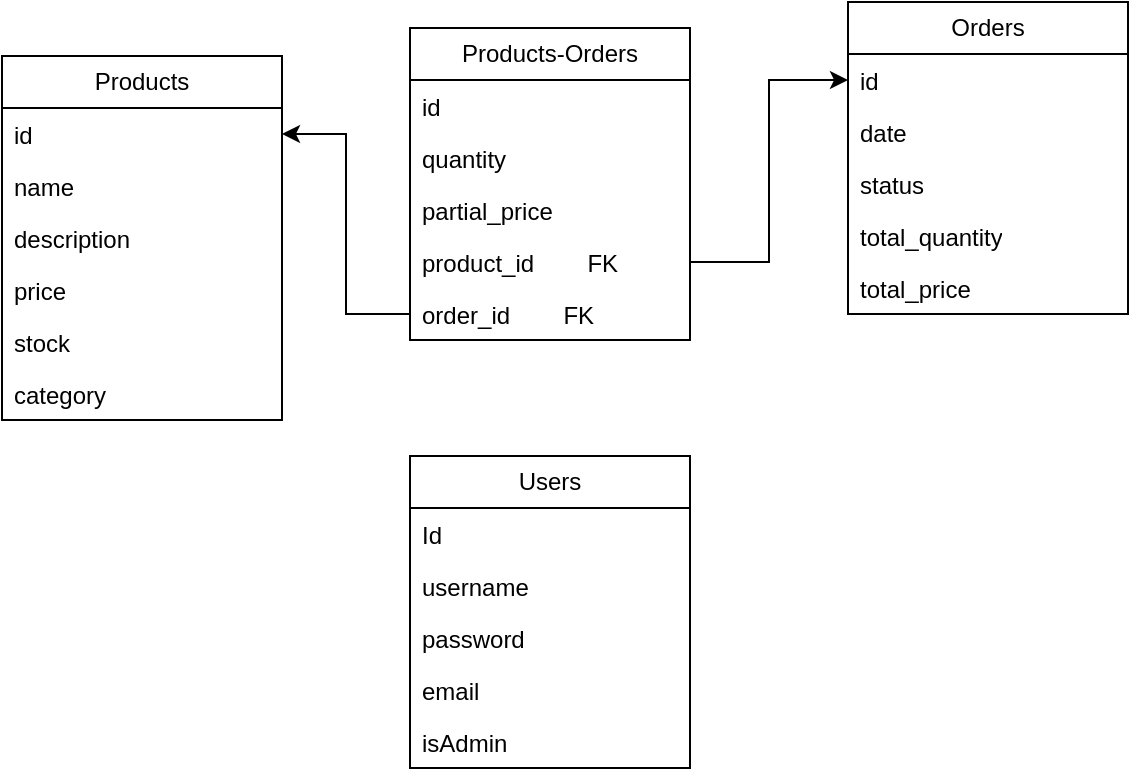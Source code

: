 <mxfile version="25.0.1">
  <diagram id="C5RBs43oDa-KdzZeNtuy" name="Page-1">
    <mxGraphModel dx="989" dy="514" grid="0" gridSize="10" guides="1" tooltips="1" connect="1" arrows="1" fold="1" page="1" pageScale="1" pageWidth="827" pageHeight="1169" math="0" shadow="0">
      <root>
        <mxCell id="WIyWlLk6GJQsqaUBKTNV-0" />
        <mxCell id="WIyWlLk6GJQsqaUBKTNV-1" parent="WIyWlLk6GJQsqaUBKTNV-0" />
        <mxCell id="xVNcIxOCZzUWdy_-u3Nu-0" value="Products" style="swimlane;fontStyle=0;childLayout=stackLayout;horizontal=1;startSize=26;fillColor=none;horizontalStack=0;resizeParent=1;resizeParentMax=0;resizeLast=0;collapsible=1;marginBottom=0;whiteSpace=wrap;html=1;" vertex="1" parent="WIyWlLk6GJQsqaUBKTNV-1">
          <mxGeometry x="94" y="179" width="140" height="182" as="geometry" />
        </mxCell>
        <mxCell id="xVNcIxOCZzUWdy_-u3Nu-1" value="id" style="text;strokeColor=none;fillColor=none;align=left;verticalAlign=top;spacingLeft=4;spacingRight=4;overflow=hidden;rotatable=0;points=[[0,0.5],[1,0.5]];portConstraint=eastwest;whiteSpace=wrap;html=1;" vertex="1" parent="xVNcIxOCZzUWdy_-u3Nu-0">
          <mxGeometry y="26" width="140" height="26" as="geometry" />
        </mxCell>
        <mxCell id="xVNcIxOCZzUWdy_-u3Nu-2" value="name" style="text;strokeColor=none;fillColor=none;align=left;verticalAlign=top;spacingLeft=4;spacingRight=4;overflow=hidden;rotatable=0;points=[[0,0.5],[1,0.5]];portConstraint=eastwest;whiteSpace=wrap;html=1;" vertex="1" parent="xVNcIxOCZzUWdy_-u3Nu-0">
          <mxGeometry y="52" width="140" height="26" as="geometry" />
        </mxCell>
        <mxCell id="xVNcIxOCZzUWdy_-u3Nu-3" value="description&lt;div&gt;&lt;br&gt;&lt;/div&gt;" style="text;strokeColor=none;fillColor=none;align=left;verticalAlign=top;spacingLeft=4;spacingRight=4;overflow=hidden;rotatable=0;points=[[0,0.5],[1,0.5]];portConstraint=eastwest;whiteSpace=wrap;html=1;" vertex="1" parent="xVNcIxOCZzUWdy_-u3Nu-0">
          <mxGeometry y="78" width="140" height="26" as="geometry" />
        </mxCell>
        <mxCell id="xVNcIxOCZzUWdy_-u3Nu-4" value="price" style="text;strokeColor=none;fillColor=none;align=left;verticalAlign=top;spacingLeft=4;spacingRight=4;overflow=hidden;rotatable=0;points=[[0,0.5],[1,0.5]];portConstraint=eastwest;whiteSpace=wrap;html=1;" vertex="1" parent="xVNcIxOCZzUWdy_-u3Nu-0">
          <mxGeometry y="104" width="140" height="26" as="geometry" />
        </mxCell>
        <mxCell id="xVNcIxOCZzUWdy_-u3Nu-51" value="&lt;div&gt;stock&lt;/div&gt;" style="text;strokeColor=none;fillColor=none;align=left;verticalAlign=top;spacingLeft=4;spacingRight=4;overflow=hidden;rotatable=0;points=[[0,0.5],[1,0.5]];portConstraint=eastwest;whiteSpace=wrap;html=1;" vertex="1" parent="xVNcIxOCZzUWdy_-u3Nu-0">
          <mxGeometry y="130" width="140" height="26" as="geometry" />
        </mxCell>
        <mxCell id="xVNcIxOCZzUWdy_-u3Nu-14" value="&lt;div&gt;category&lt;/div&gt;" style="text;strokeColor=none;fillColor=none;align=left;verticalAlign=top;spacingLeft=4;spacingRight=4;overflow=hidden;rotatable=0;points=[[0,0.5],[1,0.5]];portConstraint=eastwest;whiteSpace=wrap;html=1;" vertex="1" parent="xVNcIxOCZzUWdy_-u3Nu-0">
          <mxGeometry y="156" width="140" height="26" as="geometry" />
        </mxCell>
        <mxCell id="xVNcIxOCZzUWdy_-u3Nu-15" value="Orders" style="swimlane;fontStyle=0;childLayout=stackLayout;horizontal=1;startSize=26;fillColor=none;horizontalStack=0;resizeParent=1;resizeParentMax=0;resizeLast=0;collapsible=1;marginBottom=0;whiteSpace=wrap;html=1;" vertex="1" parent="WIyWlLk6GJQsqaUBKTNV-1">
          <mxGeometry x="517" y="152" width="140" height="156" as="geometry" />
        </mxCell>
        <mxCell id="xVNcIxOCZzUWdy_-u3Nu-16" value="id" style="text;strokeColor=none;fillColor=none;align=left;verticalAlign=top;spacingLeft=4;spacingRight=4;overflow=hidden;rotatable=0;points=[[0,0.5],[1,0.5]];portConstraint=eastwest;whiteSpace=wrap;html=1;" vertex="1" parent="xVNcIxOCZzUWdy_-u3Nu-15">
          <mxGeometry y="26" width="140" height="26" as="geometry" />
        </mxCell>
        <mxCell id="xVNcIxOCZzUWdy_-u3Nu-47" value="date" style="text;strokeColor=none;fillColor=none;align=left;verticalAlign=top;spacingLeft=4;spacingRight=4;overflow=hidden;rotatable=0;points=[[0,0.5],[1,0.5]];portConstraint=eastwest;whiteSpace=wrap;html=1;" vertex="1" parent="xVNcIxOCZzUWdy_-u3Nu-15">
          <mxGeometry y="52" width="140" height="26" as="geometry" />
        </mxCell>
        <mxCell id="xVNcIxOCZzUWdy_-u3Nu-48" value="status" style="text;strokeColor=none;fillColor=none;align=left;verticalAlign=top;spacingLeft=4;spacingRight=4;overflow=hidden;rotatable=0;points=[[0,0.5],[1,0.5]];portConstraint=eastwest;whiteSpace=wrap;html=1;" vertex="1" parent="xVNcIxOCZzUWdy_-u3Nu-15">
          <mxGeometry y="78" width="140" height="26" as="geometry" />
        </mxCell>
        <mxCell id="xVNcIxOCZzUWdy_-u3Nu-17" value="total_quantity" style="text;strokeColor=none;fillColor=none;align=left;verticalAlign=top;spacingLeft=4;spacingRight=4;overflow=hidden;rotatable=0;points=[[0,0.5],[1,0.5]];portConstraint=eastwest;whiteSpace=wrap;html=1;" vertex="1" parent="xVNcIxOCZzUWdy_-u3Nu-15">
          <mxGeometry y="104" width="140" height="26" as="geometry" />
        </mxCell>
        <mxCell id="xVNcIxOCZzUWdy_-u3Nu-49" value="total_price" style="text;strokeColor=none;fillColor=none;align=left;verticalAlign=top;spacingLeft=4;spacingRight=4;overflow=hidden;rotatable=0;points=[[0,0.5],[1,0.5]];portConstraint=eastwest;whiteSpace=wrap;html=1;" vertex="1" parent="xVNcIxOCZzUWdy_-u3Nu-15">
          <mxGeometry y="130" width="140" height="26" as="geometry" />
        </mxCell>
        <mxCell id="xVNcIxOCZzUWdy_-u3Nu-19" value="Users" style="swimlane;fontStyle=0;childLayout=stackLayout;horizontal=1;startSize=26;fillColor=none;horizontalStack=0;resizeParent=1;resizeParentMax=0;resizeLast=0;collapsible=1;marginBottom=0;whiteSpace=wrap;html=1;" vertex="1" parent="WIyWlLk6GJQsqaUBKTNV-1">
          <mxGeometry x="298" y="379" width="140" height="156" as="geometry" />
        </mxCell>
        <mxCell id="xVNcIxOCZzUWdy_-u3Nu-20" value="Id" style="text;strokeColor=none;fillColor=none;align=left;verticalAlign=top;spacingLeft=4;spacingRight=4;overflow=hidden;rotatable=0;points=[[0,0.5],[1,0.5]];portConstraint=eastwest;whiteSpace=wrap;html=1;" vertex="1" parent="xVNcIxOCZzUWdy_-u3Nu-19">
          <mxGeometry y="26" width="140" height="26" as="geometry" />
        </mxCell>
        <mxCell id="xVNcIxOCZzUWdy_-u3Nu-21" value="username&lt;span style=&quot;white-space: pre;&quot;&gt;&#x9;&lt;/span&gt;" style="text;strokeColor=none;fillColor=none;align=left;verticalAlign=top;spacingLeft=4;spacingRight=4;overflow=hidden;rotatable=0;points=[[0,0.5],[1,0.5]];portConstraint=eastwest;whiteSpace=wrap;html=1;" vertex="1" parent="xVNcIxOCZzUWdy_-u3Nu-19">
          <mxGeometry y="52" width="140" height="26" as="geometry" />
        </mxCell>
        <mxCell id="xVNcIxOCZzUWdy_-u3Nu-22" value="password" style="text;strokeColor=none;fillColor=none;align=left;verticalAlign=top;spacingLeft=4;spacingRight=4;overflow=hidden;rotatable=0;points=[[0,0.5],[1,0.5]];portConstraint=eastwest;whiteSpace=wrap;html=1;" vertex="1" parent="xVNcIxOCZzUWdy_-u3Nu-19">
          <mxGeometry y="78" width="140" height="26" as="geometry" />
        </mxCell>
        <mxCell id="xVNcIxOCZzUWdy_-u3Nu-23" value="email" style="text;strokeColor=none;fillColor=none;align=left;verticalAlign=top;spacingLeft=4;spacingRight=4;overflow=hidden;rotatable=0;points=[[0,0.5],[1,0.5]];portConstraint=eastwest;whiteSpace=wrap;html=1;" vertex="1" parent="xVNcIxOCZzUWdy_-u3Nu-19">
          <mxGeometry y="104" width="140" height="26" as="geometry" />
        </mxCell>
        <mxCell id="xVNcIxOCZzUWdy_-u3Nu-24" value="isAdmin" style="text;strokeColor=none;fillColor=none;align=left;verticalAlign=top;spacingLeft=4;spacingRight=4;overflow=hidden;rotatable=0;points=[[0,0.5],[1,0.5]];portConstraint=eastwest;whiteSpace=wrap;html=1;" vertex="1" parent="xVNcIxOCZzUWdy_-u3Nu-19">
          <mxGeometry y="130" width="140" height="26" as="geometry" />
        </mxCell>
        <mxCell id="xVNcIxOCZzUWdy_-u3Nu-25" value="Products-Orders" style="swimlane;fontStyle=0;childLayout=stackLayout;horizontal=1;startSize=26;fillColor=none;horizontalStack=0;resizeParent=1;resizeParentMax=0;resizeLast=0;collapsible=1;marginBottom=0;whiteSpace=wrap;html=1;" vertex="1" parent="WIyWlLk6GJQsqaUBKTNV-1">
          <mxGeometry x="298" y="165" width="140" height="156" as="geometry" />
        </mxCell>
        <mxCell id="xVNcIxOCZzUWdy_-u3Nu-26" value="id" style="text;strokeColor=none;fillColor=none;align=left;verticalAlign=top;spacingLeft=4;spacingRight=4;overflow=hidden;rotatable=0;points=[[0,0.5],[1,0.5]];portConstraint=eastwest;whiteSpace=wrap;html=1;" vertex="1" parent="xVNcIxOCZzUWdy_-u3Nu-25">
          <mxGeometry y="26" width="140" height="26" as="geometry" />
        </mxCell>
        <mxCell id="xVNcIxOCZzUWdy_-u3Nu-55" value="quantity" style="text;strokeColor=none;fillColor=none;align=left;verticalAlign=top;spacingLeft=4;spacingRight=4;overflow=hidden;rotatable=0;points=[[0,0.5],[1,0.5]];portConstraint=eastwest;whiteSpace=wrap;html=1;" vertex="1" parent="xVNcIxOCZzUWdy_-u3Nu-25">
          <mxGeometry y="52" width="140" height="26" as="geometry" />
        </mxCell>
        <mxCell id="xVNcIxOCZzUWdy_-u3Nu-56" value="partial_price" style="text;strokeColor=none;fillColor=none;align=left;verticalAlign=top;spacingLeft=4;spacingRight=4;overflow=hidden;rotatable=0;points=[[0,0.5],[1,0.5]];portConstraint=eastwest;whiteSpace=wrap;html=1;" vertex="1" parent="xVNcIxOCZzUWdy_-u3Nu-25">
          <mxGeometry y="78" width="140" height="26" as="geometry" />
        </mxCell>
        <mxCell id="xVNcIxOCZzUWdy_-u3Nu-30" value="product_id&amp;nbsp; &amp;nbsp; &amp;nbsp; &amp;nbsp; FK" style="text;strokeColor=none;fillColor=none;align=left;verticalAlign=top;spacingLeft=4;spacingRight=4;overflow=hidden;rotatable=0;points=[[0,0.5],[1,0.5]];portConstraint=eastwest;whiteSpace=wrap;html=1;" vertex="1" parent="xVNcIxOCZzUWdy_-u3Nu-25">
          <mxGeometry y="104" width="140" height="26" as="geometry" />
        </mxCell>
        <mxCell id="xVNcIxOCZzUWdy_-u3Nu-54" value="order_id&amp;nbsp; &amp;nbsp; &amp;nbsp; &amp;nbsp; FK" style="text;strokeColor=none;fillColor=none;align=left;verticalAlign=top;spacingLeft=4;spacingRight=4;overflow=hidden;rotatable=0;points=[[0,0.5],[1,0.5]];portConstraint=eastwest;whiteSpace=wrap;html=1;" vertex="1" parent="xVNcIxOCZzUWdy_-u3Nu-25">
          <mxGeometry y="130" width="140" height="26" as="geometry" />
        </mxCell>
        <mxCell id="xVNcIxOCZzUWdy_-u3Nu-35" style="edgeStyle=orthogonalEdgeStyle;rounded=0;orthogonalLoop=1;jettySize=auto;html=1;entryX=1;entryY=0.5;entryDx=0;entryDy=0;exitX=0;exitY=0.5;exitDx=0;exitDy=0;" edge="1" parent="WIyWlLk6GJQsqaUBKTNV-1" source="xVNcIxOCZzUWdy_-u3Nu-54" target="xVNcIxOCZzUWdy_-u3Nu-1">
          <mxGeometry relative="1" as="geometry">
            <mxPoint x="314" y="217.034" as="sourcePoint" />
          </mxGeometry>
        </mxCell>
        <mxCell id="xVNcIxOCZzUWdy_-u3Nu-36" style="edgeStyle=orthogonalEdgeStyle;rounded=0;orthogonalLoop=1;jettySize=auto;html=1;entryX=0;entryY=0.5;entryDx=0;entryDy=0;" edge="1" parent="WIyWlLk6GJQsqaUBKTNV-1" source="xVNcIxOCZzUWdy_-u3Nu-30" target="xVNcIxOCZzUWdy_-u3Nu-16">
          <mxGeometry relative="1" as="geometry" />
        </mxCell>
      </root>
    </mxGraphModel>
  </diagram>
</mxfile>
